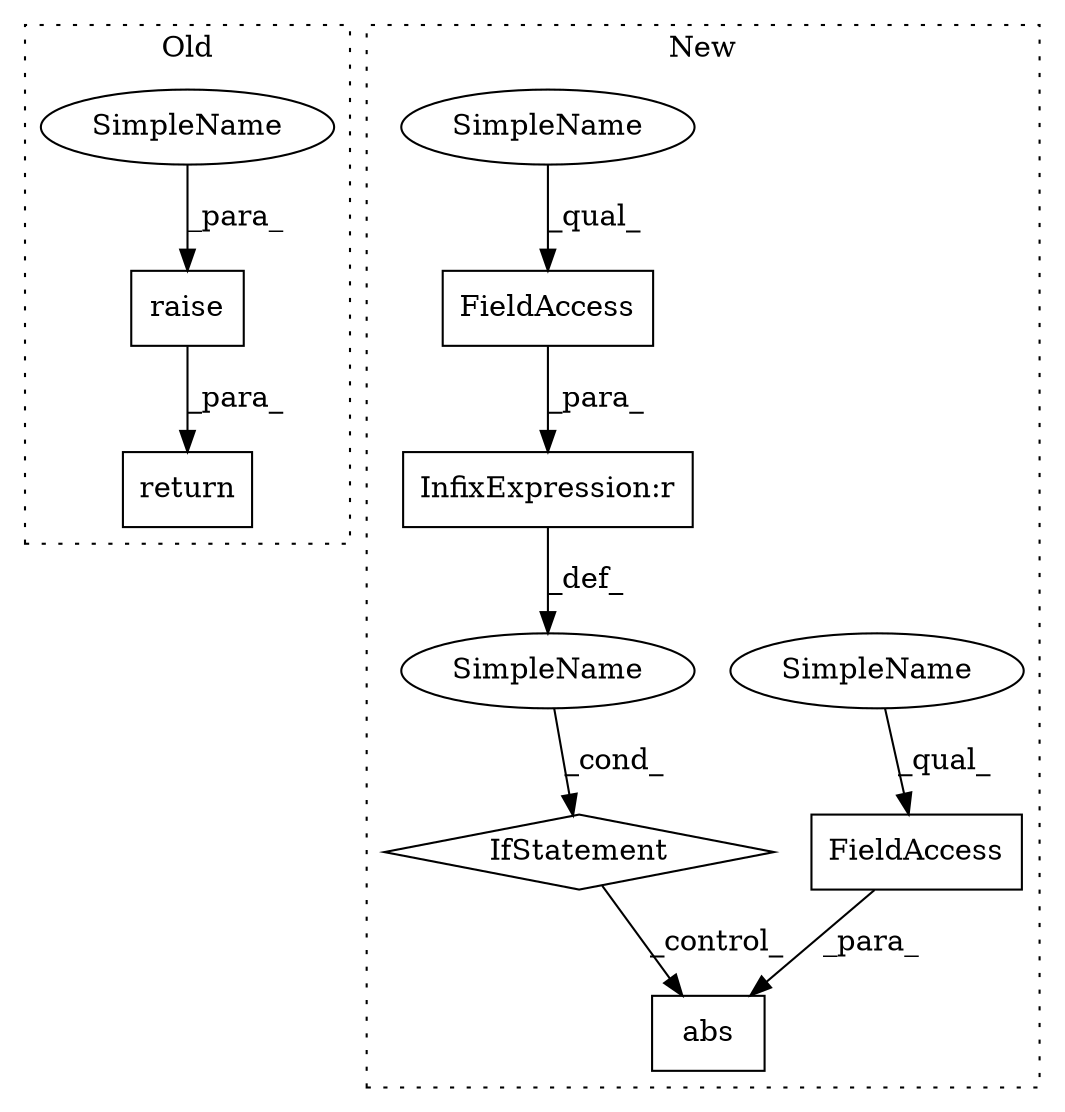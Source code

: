 digraph G {
subgraph cluster0 {
1 [label="raise" a="32" s="8811,8828" l="6,1" shape="box"];
8 [label="return" a="41" s="8804" l="7" shape="box"];
9 [label="SimpleName" a="42" s="8824" l="4" shape="ellipse"];
label = "Old";
style="dotted";
}
subgraph cluster1 {
2 [label="abs" a="32" s="9376,9392" l="4,1" shape="box"];
3 [label="IfStatement" a="25" s="9262,9294" l="4,2" shape="diamond"];
4 [label="SimpleName" a="42" s="" l="" shape="ellipse"];
5 [label="FieldAccess" a="22" s="9380" l="12" shape="box"];
6 [label="InfixExpression:r" a="27" s="9288" l="3" shape="box"];
7 [label="FieldAccess" a="22" s="9266" l="22" shape="box"];
10 [label="SimpleName" a="42" s="9380" l="4" shape="ellipse"];
11 [label="SimpleName" a="42" s="9266" l="4" shape="ellipse"];
label = "New";
style="dotted";
}
1 -> 8 [label="_para_"];
3 -> 2 [label="_control_"];
4 -> 3 [label="_cond_"];
5 -> 2 [label="_para_"];
6 -> 4 [label="_def_"];
7 -> 6 [label="_para_"];
9 -> 1 [label="_para_"];
10 -> 5 [label="_qual_"];
11 -> 7 [label="_qual_"];
}